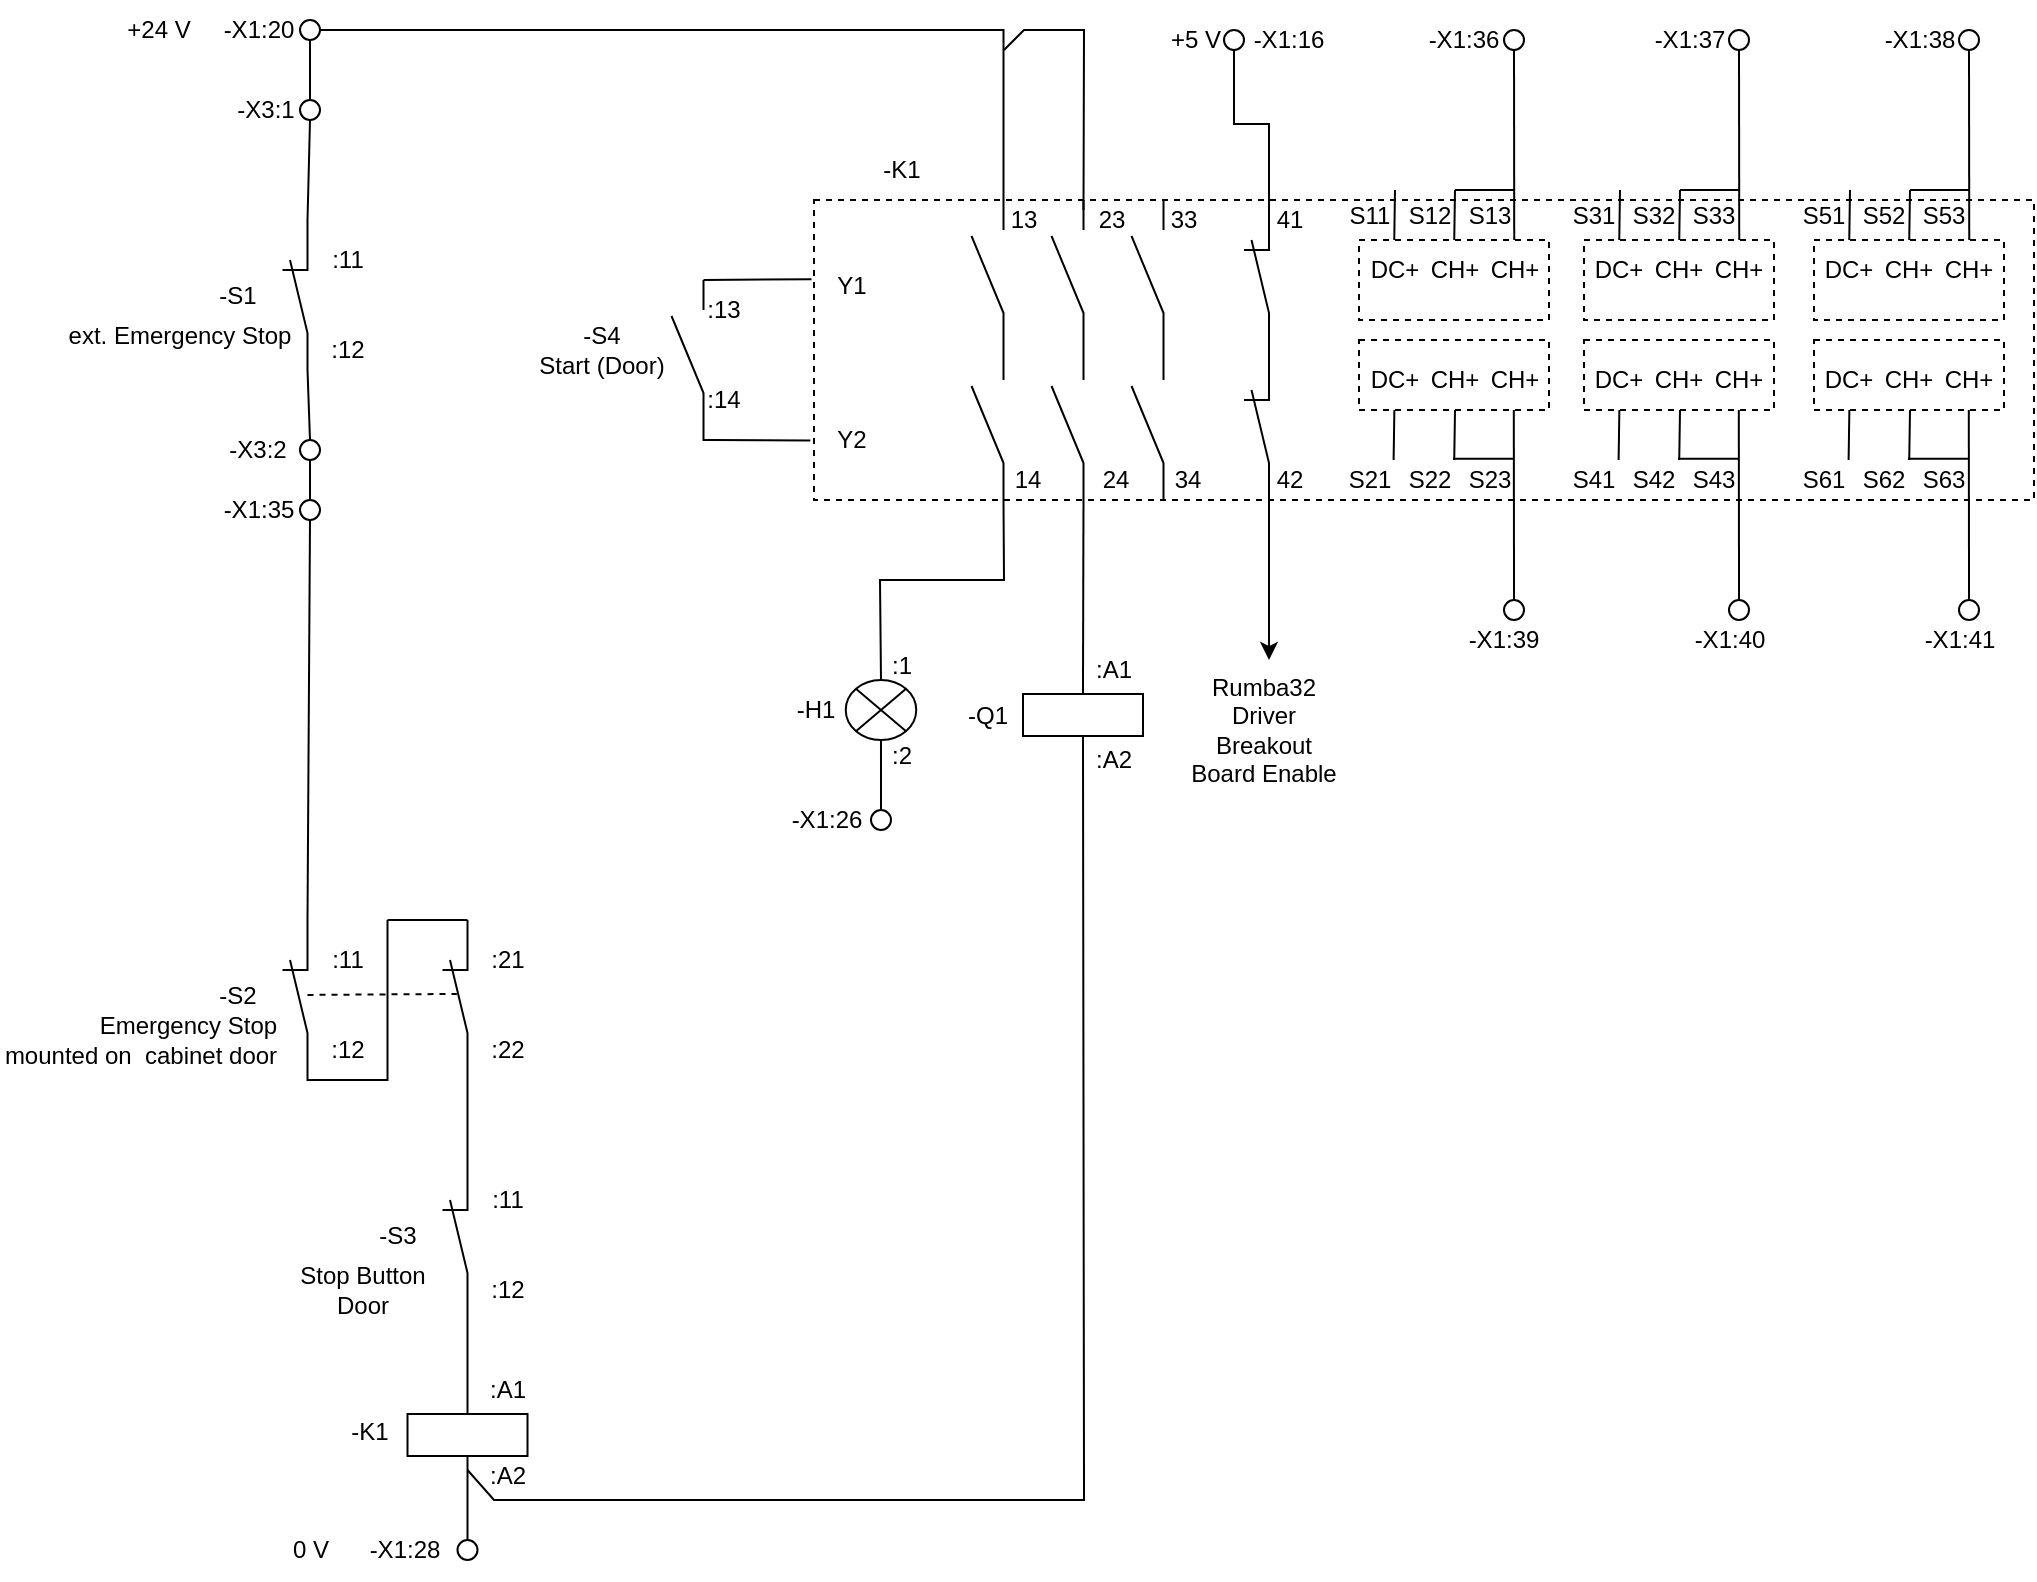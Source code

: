 <mxfile version="21.8.2" type="embed"><diagram id="_w5quBjUEY321jHu5cvN" name="Page-1"><mxGraphModel dx="462" dy="241" grid="1" gridSize="5" guides="1" tooltips="1" connect="1" arrows="1" fold="1" page="1" pageScale="1" pageWidth="827" pageHeight="1169" math="0" shadow="0"><root><mxCell id="0"/><mxCell id="1" parent="0"/><mxCell id="W5E6wQUxxrBwjv3_R4AU-14" value="&lt;font style=&quot;font-size: 12px;&quot; face=&quot;Helvetica&quot;&gt;-X3:2&lt;/font&gt;" style="text;html=1;strokeColor=none;fillColor=none;align=center;verticalAlign=middle;whiteSpace=wrap;rounded=0;" parent="1" vertex="1"><mxGeometry x="201.75" y="240" width="50" height="30" as="geometry"/></mxCell><mxCell id="W5E6wQUxxrBwjv3_R4AU-2" value="&lt;font style=&quot;font-size: 12px;&quot; face=&quot;Helvetica&quot;&gt;-X1:20&lt;/font&gt;" style="text;html=1;strokeColor=none;fillColor=none;align=center;verticalAlign=middle;whiteSpace=wrap;rounded=0;" parent="1" vertex="1"><mxGeometry x="195.5" y="30" width="62.5" height="30" as="geometry"/></mxCell><mxCell id="W5E6wQUxxrBwjv3_R4AU-1" value="" style="verticalLabelPosition=bottom;shadow=0;dashed=0;align=center;html=1;verticalAlign=top;strokeWidth=1;shape=ellipse;perimeter=ellipsePerimeter;" parent="1" vertex="1"><mxGeometry x="248" y="40" width="10" height="10" as="geometry"/></mxCell><mxCell id="W5E6wQUxxrBwjv3_R4AU-3" value="" style="verticalLabelPosition=bottom;shadow=0;dashed=0;align=center;html=1;verticalAlign=top;strokeWidth=1;shape=ellipse;perimeter=ellipsePerimeter;" parent="1" vertex="1"><mxGeometry x="248" y="80" width="10" height="10" as="geometry"/></mxCell><mxCell id="W5E6wQUxxrBwjv3_R4AU-4" value="&lt;font style=&quot;font-size: 12px;&quot; face=&quot;Helvetica&quot;&gt;-X3:1&lt;/font&gt;" style="text;html=1;strokeColor=none;fillColor=none;align=center;verticalAlign=middle;whiteSpace=wrap;rounded=0;" parent="1" vertex="1"><mxGeometry x="211.75" y="70" width="37.5" height="30" as="geometry"/></mxCell><mxCell id="W5E6wQUxxrBwjv3_R4AU-7" value="" style="pointerEvents=1;verticalLabelPosition=bottom;shadow=0;dashed=0;align=center;html=1;verticalAlign=top;shape=mxgraph.electrical.electro-mechanical.break_contact;direction=north;" parent="1" vertex="1"><mxGeometry x="239.25" y="140" width="12.5" height="75" as="geometry"/></mxCell><mxCell id="W5E6wQUxxrBwjv3_R4AU-9" value="" style="endArrow=none;html=1;rounded=0;entryX=0.5;entryY=1;entryDx=0;entryDy=0;exitX=1;exitY=1;exitDx=0;exitDy=0;exitPerimeter=0;" parent="1" source="W5E6wQUxxrBwjv3_R4AU-7" target="W5E6wQUxxrBwjv3_R4AU-3" edge="1"><mxGeometry width="50" height="50" relative="1" as="geometry"><mxPoint x="256.75" y="140" as="sourcePoint"/><mxPoint x="271.75" y="90" as="targetPoint"/></mxGeometry></mxCell><mxCell id="W5E6wQUxxrBwjv3_R4AU-10" value="&lt;font face=&quot;Helvetica&quot;&gt;-S1&lt;/font&gt;" style="text;html=1;strokeColor=none;fillColor=none;align=center;verticalAlign=middle;whiteSpace=wrap;rounded=0;" parent="1" vertex="1"><mxGeometry x="201.75" y="162.5" width="30" height="30" as="geometry"/></mxCell><mxCell id="W5E6wQUxxrBwjv3_R4AU-11" value=":11" style="text;html=1;strokeColor=none;fillColor=none;align=center;verticalAlign=middle;whiteSpace=wrap;rounded=0;" parent="1" vertex="1"><mxGeometry x="261.75" y="150" width="20" height="20" as="geometry"/></mxCell><mxCell id="W5E6wQUxxrBwjv3_R4AU-12" value=":12" style="text;html=1;strokeColor=none;fillColor=none;align=center;verticalAlign=middle;whiteSpace=wrap;rounded=0;" parent="1" vertex="1"><mxGeometry x="261.75" y="195" width="20" height="20" as="geometry"/></mxCell><mxCell id="W5E6wQUxxrBwjv3_R4AU-13" value="" style="verticalLabelPosition=bottom;shadow=0;dashed=0;align=center;html=1;verticalAlign=top;strokeWidth=1;shape=ellipse;perimeter=ellipsePerimeter;" parent="1" vertex="1"><mxGeometry x="248" y="250" width="10" height="10" as="geometry"/></mxCell><mxCell id="W5E6wQUxxrBwjv3_R4AU-17" value="" style="endArrow=none;html=1;rounded=0;entryX=0;entryY=1;entryDx=0;entryDy=0;entryPerimeter=0;exitX=0.5;exitY=0;exitDx=0;exitDy=0;" parent="1" source="W5E6wQUxxrBwjv3_R4AU-13" target="W5E6wQUxxrBwjv3_R4AU-7" edge="1"><mxGeometry width="50" height="50" relative="1" as="geometry"><mxPoint x="221.75" y="250" as="sourcePoint"/><mxPoint x="271.75" y="200" as="targetPoint"/></mxGeometry></mxCell><mxCell id="W5E6wQUxxrBwjv3_R4AU-18" value="&lt;font face=&quot;Helvetica&quot;&gt;ext. Emergency Stop&lt;/font&gt;" style="text;html=1;strokeColor=none;fillColor=none;align=center;verticalAlign=middle;whiteSpace=wrap;rounded=0;" parent="1" vertex="1"><mxGeometry x="118" y="182.5" width="140" height="30" as="geometry"/></mxCell><mxCell id="W5E6wQUxxrBwjv3_R4AU-19" value="" style="endArrow=none;html=1;rounded=0;entryX=0.5;entryY=1;entryDx=0;entryDy=0;exitX=0.5;exitY=0;exitDx=0;exitDy=0;" parent="1" source="W5E6wQUxxrBwjv3_R4AU-3" target="W5E6wQUxxrBwjv3_R4AU-1" edge="1"><mxGeometry width="50" height="50" relative="1" as="geometry"><mxPoint x="201.75" y="140" as="sourcePoint"/><mxPoint x="371.75" y="60" as="targetPoint"/></mxGeometry></mxCell><mxCell id="W5E6wQUxxrBwjv3_R4AU-20" value="&lt;font style=&quot;font-size: 12px;&quot; face=&quot;Helvetica&quot;&gt;-X1:35&lt;/font&gt;" style="text;html=1;strokeColor=none;fillColor=none;align=center;verticalAlign=middle;whiteSpace=wrap;rounded=0;" parent="1" vertex="1"><mxGeometry x="195.5" y="270" width="62.5" height="30" as="geometry"/></mxCell><mxCell id="W5E6wQUxxrBwjv3_R4AU-21" value="" style="verticalLabelPosition=bottom;shadow=0;dashed=0;align=center;html=1;verticalAlign=top;strokeWidth=1;shape=ellipse;perimeter=ellipsePerimeter;" parent="1" vertex="1"><mxGeometry x="248" y="280" width="10" height="10" as="geometry"/></mxCell><mxCell id="W5E6wQUxxrBwjv3_R4AU-29" value="" style="endArrow=none;html=1;rounded=0;entryX=0.5;entryY=1;entryDx=0;entryDy=0;exitX=0.5;exitY=0;exitDx=0;exitDy=0;" parent="1" source="W5E6wQUxxrBwjv3_R4AU-21" target="W5E6wQUxxrBwjv3_R4AU-13" edge="1"><mxGeometry width="50" height="50" relative="1" as="geometry"><mxPoint x="281.75" y="270" as="sourcePoint"/><mxPoint x="261.75" y="260" as="targetPoint"/></mxGeometry></mxCell><mxCell id="W5E6wQUxxrBwjv3_R4AU-33" value="" style="pointerEvents=1;verticalLabelPosition=bottom;shadow=0;dashed=0;align=center;html=1;verticalAlign=top;shape=mxgraph.electrical.electro-mechanical.make_contact;direction=north;" parent="1" vertex="1"><mxGeometry x="623.75" y="130" width="16" height="75" as="geometry"/></mxCell><mxCell id="W5E6wQUxxrBwjv3_R4AU-34" value="" style="pointerEvents=1;verticalLabelPosition=bottom;shadow=0;dashed=0;align=center;html=1;verticalAlign=top;shape=mxgraph.electrical.electro-mechanical.make_contact;direction=north;" parent="1" vertex="1"><mxGeometry x="433.75" y="170" width="16" height="75" as="geometry"/></mxCell><mxCell id="W5E6wQUxxrBwjv3_R4AU-35" value="" style="pointerEvents=1;verticalLabelPosition=bottom;shadow=0;dashed=0;align=center;html=1;verticalAlign=top;shape=mxgraph.electrical.electro-mechanical.make_contact;direction=north;" parent="1" vertex="1"><mxGeometry x="583.75" y="130" width="16" height="75" as="geometry"/></mxCell><mxCell id="W5E6wQUxxrBwjv3_R4AU-37" value="" style="pointerEvents=1;verticalLabelPosition=bottom;shadow=0;dashed=0;align=center;html=1;verticalAlign=top;shape=mxgraph.electrical.electro-mechanical.make_contact;direction=north;" parent="1" vertex="1"><mxGeometry x="663.75" y="130" width="16" height="75" as="geometry"/></mxCell><mxCell id="W5E6wQUxxrBwjv3_R4AU-38" value="" style="pointerEvents=1;verticalLabelPosition=bottom;shadow=0;dashed=0;align=center;html=1;verticalAlign=top;shape=mxgraph.electrical.electro-mechanical.make_contact;direction=north;" parent="1" vertex="1"><mxGeometry x="623.75" y="205" width="16" height="75" as="geometry"/></mxCell><mxCell id="W5E6wQUxxrBwjv3_R4AU-39" value="" style="pointerEvents=1;verticalLabelPosition=bottom;shadow=0;dashed=0;align=center;html=1;verticalAlign=top;shape=mxgraph.electrical.electro-mechanical.make_contact;direction=north;" parent="1" vertex="1"><mxGeometry x="583.75" y="205" width="16" height="75" as="geometry"/></mxCell><mxCell id="W5E6wQUxxrBwjv3_R4AU-41" value="" style="pointerEvents=1;verticalLabelPosition=bottom;shadow=0;dashed=0;align=center;html=1;verticalAlign=top;shape=mxgraph.electrical.electro-mechanical.make_contact;direction=north;" parent="1" vertex="1"><mxGeometry x="663.75" y="205" width="16" height="75" as="geometry"/></mxCell><mxCell id="W5E6wQUxxrBwjv3_R4AU-43" value="13" style="text;html=1;strokeColor=none;fillColor=none;align=center;verticalAlign=middle;whiteSpace=wrap;rounded=0;" parent="1" vertex="1"><mxGeometry x="599.75" y="130" width="20" height="20" as="geometry"/></mxCell><mxCell id="W5E6wQUxxrBwjv3_R4AU-44" value="23" style="text;html=1;strokeColor=none;fillColor=none;align=center;verticalAlign=middle;whiteSpace=wrap;rounded=0;" parent="1" vertex="1"><mxGeometry x="643.75" y="130" width="20" height="20" as="geometry"/></mxCell><mxCell id="W5E6wQUxxrBwjv3_R4AU-45" value="33" style="text;html=1;strokeColor=none;fillColor=none;align=center;verticalAlign=middle;whiteSpace=wrap;rounded=0;" parent="1" vertex="1"><mxGeometry x="679.75" y="130" width="20" height="20" as="geometry"/></mxCell><mxCell id="W5E6wQUxxrBwjv3_R4AU-47" value="14" style="text;html=1;strokeColor=none;fillColor=none;align=center;verticalAlign=middle;whiteSpace=wrap;rounded=0;" parent="1" vertex="1"><mxGeometry x="601.75" y="260" width="20" height="20" as="geometry"/></mxCell><mxCell id="W5E6wQUxxrBwjv3_R4AU-48" value="24" style="text;html=1;strokeColor=none;fillColor=none;align=center;verticalAlign=middle;whiteSpace=wrap;rounded=0;" parent="1" vertex="1"><mxGeometry x="645.75" y="260" width="20" height="20" as="geometry"/></mxCell><mxCell id="W5E6wQUxxrBwjv3_R4AU-49" value="34" style="text;html=1;strokeColor=none;fillColor=none;align=center;verticalAlign=middle;whiteSpace=wrap;rounded=0;" parent="1" vertex="1"><mxGeometry x="681.75" y="260" width="20" height="20" as="geometry"/></mxCell><mxCell id="W5E6wQUxxrBwjv3_R4AU-53" value="Y1" style="text;html=1;strokeColor=none;fillColor=none;align=center;verticalAlign=middle;whiteSpace=wrap;rounded=0;" parent="1" vertex="1"><mxGeometry x="513.75" y="162.5" width="20" height="20" as="geometry"/></mxCell><mxCell id="W5E6wQUxxrBwjv3_R4AU-54" value="Y2" style="text;html=1;strokeColor=none;fillColor=none;align=center;verticalAlign=middle;whiteSpace=wrap;rounded=0;" parent="1" vertex="1"><mxGeometry x="513.75" y="240" width="20" height="20" as="geometry"/></mxCell><mxCell id="W5E6wQUxxrBwjv3_R4AU-55" value="" style="endArrow=none;html=1;rounded=0;entryX=0;entryY=0.264;entryDx=0;entryDy=0;entryPerimeter=0;exitX=1;exitY=1;exitDx=0;exitDy=0;exitPerimeter=0;" parent="1" source="W5E6wQUxxrBwjv3_R4AU-34" edge="1"><mxGeometry width="50" height="50" relative="1" as="geometry"><mxPoint x="533.75" y="220" as="sourcePoint"/><mxPoint x="503.75" y="169.6" as="targetPoint"/></mxGeometry></mxCell><mxCell id="W5E6wQUxxrBwjv3_R4AU-56" value="" style="endArrow=none;html=1;rounded=0;entryX=-0.002;entryY=0.802;entryDx=0;entryDy=0;entryPerimeter=0;exitX=0;exitY=1;exitDx=0;exitDy=0;exitPerimeter=0;" parent="1" source="W5E6wQUxxrBwjv3_R4AU-34" edge="1"><mxGeometry width="50" height="50" relative="1" as="geometry"><Array as="points"><mxPoint x="449.75" y="250"/><mxPoint x="453.75" y="250"/></Array><mxPoint x="533.75" y="220" as="sourcePoint"/><mxPoint x="503.177" y="250.3" as="targetPoint"/></mxGeometry></mxCell><mxCell id="W5E6wQUxxrBwjv3_R4AU-57" value="&lt;font face=&quot;Helvetica&quot;&gt;-S4&lt;br&gt;Start (Door)&lt;br&gt;&lt;/font&gt;" style="text;html=1;strokeColor=none;fillColor=none;align=center;verticalAlign=middle;whiteSpace=wrap;rounded=0;" parent="1" vertex="1"><mxGeometry x="353.75" y="190" width="90" height="30" as="geometry"/></mxCell><mxCell id="W5E6wQUxxrBwjv3_R4AU-58" value="&lt;font face=&quot;Helvetica&quot;&gt;-K1&lt;/font&gt;" style="text;html=1;strokeColor=none;fillColor=none;align=center;verticalAlign=middle;whiteSpace=wrap;rounded=0;" parent="1" vertex="1"><mxGeometry x="533.75" y="100" width="30" height="30" as="geometry"/></mxCell><mxCell id="W5E6wQUxxrBwjv3_R4AU-59" value="" style="endArrow=none;html=1;rounded=0;entryX=0;entryY=0;entryDx=0;entryDy=0;exitX=1;exitY=0.5;exitDx=0;exitDy=0;" parent="1" source="W5E6wQUxxrBwjv3_R4AU-1" target="W5E6wQUxxrBwjv3_R4AU-43" edge="1"><mxGeometry width="50" height="50" relative="1" as="geometry"><Array as="points"><mxPoint x="599.75" y="45"/></Array><mxPoint x="273.75" y="130" as="sourcePoint"/><mxPoint x="323.75" y="80" as="targetPoint"/></mxGeometry></mxCell><mxCell id="W5E6wQUxxrBwjv3_R4AU-62" value="" style="pointerEvents=1;verticalLabelPosition=bottom;shadow=0;dashed=0;align=center;html=1;verticalAlign=top;shape=mxgraph.electrical.electro-mechanical.break_contact;direction=north;" parent="1" vertex="1"><mxGeometry x="239.25" y="490" width="12.5" height="75" as="geometry"/></mxCell><mxCell id="W5E6wQUxxrBwjv3_R4AU-63" value="&lt;font face=&quot;Helvetica&quot;&gt;-S2&lt;/font&gt;" style="text;html=1;strokeColor=none;fillColor=none;align=center;verticalAlign=middle;whiteSpace=wrap;rounded=0;" parent="1" vertex="1"><mxGeometry x="201.75" y="512.5" width="30" height="30" as="geometry"/></mxCell><mxCell id="W5E6wQUxxrBwjv3_R4AU-64" value=":11" style="text;html=1;strokeColor=none;fillColor=none;align=center;verticalAlign=middle;whiteSpace=wrap;rounded=0;" parent="1" vertex="1"><mxGeometry x="261.75" y="500" width="20" height="20" as="geometry"/></mxCell><mxCell id="W5E6wQUxxrBwjv3_R4AU-65" value=":12" style="text;html=1;strokeColor=none;fillColor=none;align=center;verticalAlign=middle;whiteSpace=wrap;rounded=0;" parent="1" vertex="1"><mxGeometry x="261.75" y="545" width="20" height="20" as="geometry"/></mxCell><mxCell id="W5E6wQUxxrBwjv3_R4AU-66" value="" style="pointerEvents=1;verticalLabelPosition=bottom;shadow=0;dashed=0;align=center;html=1;verticalAlign=top;shape=mxgraph.electrical.electro-mechanical.break_contact;direction=north;" parent="1" vertex="1"><mxGeometry x="319.25" y="490" width="12.5" height="75" as="geometry"/></mxCell><mxCell id="W5E6wQUxxrBwjv3_R4AU-68" value=":21" style="text;html=1;strokeColor=none;fillColor=none;align=center;verticalAlign=middle;whiteSpace=wrap;rounded=0;" parent="1" vertex="1"><mxGeometry x="341.75" y="500" width="20" height="20" as="geometry"/></mxCell><mxCell id="W5E6wQUxxrBwjv3_R4AU-69" value=":22" style="text;html=1;strokeColor=none;fillColor=none;align=center;verticalAlign=middle;whiteSpace=wrap;rounded=0;" parent="1" vertex="1"><mxGeometry x="341.75" y="545" width="20" height="20" as="geometry"/></mxCell><mxCell id="W5E6wQUxxrBwjv3_R4AU-70" value="" style="pointerEvents=1;verticalLabelPosition=bottom;shadow=0;dashed=0;align=center;html=1;verticalAlign=top;shape=mxgraph.electrical.electro-mechanical.break_contact;direction=north;" parent="1" vertex="1"><mxGeometry x="319.25" y="610" width="12.5" height="75" as="geometry"/></mxCell><mxCell id="W5E6wQUxxrBwjv3_R4AU-71" value="&lt;font face=&quot;Helvetica&quot;&gt;-S3&lt;/font&gt;" style="text;html=1;strokeColor=none;fillColor=none;align=center;verticalAlign=middle;whiteSpace=wrap;rounded=0;" parent="1" vertex="1"><mxGeometry x="281.75" y="632.5" width="30" height="30" as="geometry"/></mxCell><mxCell id="W5E6wQUxxrBwjv3_R4AU-72" value=":11" style="text;html=1;strokeColor=none;fillColor=none;align=center;verticalAlign=middle;whiteSpace=wrap;rounded=0;" parent="1" vertex="1"><mxGeometry x="341.75" y="620" width="20" height="20" as="geometry"/></mxCell><mxCell id="W5E6wQUxxrBwjv3_R4AU-73" value=":12" style="text;html=1;strokeColor=none;fillColor=none;align=center;verticalAlign=middle;whiteSpace=wrap;rounded=0;" parent="1" vertex="1"><mxGeometry x="341.75" y="665" width="20" height="20" as="geometry"/></mxCell><mxCell id="W5E6wQUxxrBwjv3_R4AU-74" value="" style="endArrow=none;html=1;rounded=0;entryX=0.5;entryY=1;entryDx=0;entryDy=0;exitX=1;exitY=1;exitDx=0;exitDy=0;exitPerimeter=0;" parent="1" source="W5E6wQUxxrBwjv3_R4AU-62" target="W5E6wQUxxrBwjv3_R4AU-21" edge="1"><mxGeometry width="50" height="50" relative="1" as="geometry"><mxPoint x="211.75" y="480" as="sourcePoint"/><mxPoint x="253" y="440" as="targetPoint"/></mxGeometry></mxCell><mxCell id="W5E6wQUxxrBwjv3_R4AU-75" value="" style="endArrow=none;html=1;rounded=0;exitX=0;exitY=1;exitDx=0;exitDy=0;exitPerimeter=0;" parent="1" source="W5E6wQUxxrBwjv3_R4AU-62" edge="1"><mxGeometry width="50" height="50" relative="1" as="geometry"><Array as="points"><mxPoint x="251.75" y="570"/><mxPoint x="291.75" y="570"/></Array><mxPoint x="261.75" y="500" as="sourcePoint"/><mxPoint x="291.75" y="490" as="targetPoint"/></mxGeometry></mxCell><mxCell id="W5E6wQUxxrBwjv3_R4AU-76" value="" style="endArrow=none;html=1;rounded=0;entryX=1;entryY=1;entryDx=0;entryDy=0;entryPerimeter=0;" parent="1" target="W5E6wQUxxrBwjv3_R4AU-66" edge="1"><mxGeometry width="50" height="50" relative="1" as="geometry"><mxPoint x="291.75" y="490" as="sourcePoint"/><mxPoint x="281.75" y="510" as="targetPoint"/></mxGeometry></mxCell><mxCell id="W5E6wQUxxrBwjv3_R4AU-77" value="" style="endArrow=none;html=1;rounded=0;entryX=0.507;entryY=0.573;entryDx=0;entryDy=0;entryPerimeter=0;dashed=1;" parent="1" source="W5E6wQUxxrBwjv3_R4AU-62" target="W5E6wQUxxrBwjv3_R4AU-66" edge="1"><mxGeometry width="50" height="50" relative="1" as="geometry"><mxPoint x="231.75" y="560" as="sourcePoint"/><mxPoint x="281.75" y="510" as="targetPoint"/></mxGeometry></mxCell><mxCell id="W5E6wQUxxrBwjv3_R4AU-79" value="&lt;div style=&quot;text-align: right;&quot;&gt;&lt;span style=&quot;background-color: initial;&quot;&gt;Emergency Stop&lt;/span&gt;&lt;/div&gt;&lt;font face=&quot;Helvetica&quot;&gt;&lt;div style=&quot;text-align: right;&quot;&gt;&lt;span style=&quot;background-color: initial;&quot;&gt;mounted on&amp;nbsp; cabinet door&lt;/span&gt;&lt;/div&gt;&lt;/font&gt;" style="text;html=1;strokeColor=none;fillColor=none;align=center;verticalAlign=middle;whiteSpace=wrap;rounded=0;" parent="1" vertex="1"><mxGeometry x="98" y="535" width="141.25" height="30" as="geometry"/></mxCell><mxCell id="W5E6wQUxxrBwjv3_R4AU-80" value="&lt;font face=&quot;Helvetica&quot;&gt;Stop Button&lt;br&gt;Door&lt;br&gt;&lt;/font&gt;" style="text;html=1;strokeColor=none;fillColor=none;align=center;verticalAlign=middle;whiteSpace=wrap;rounded=0;" parent="1" vertex="1"><mxGeometry x="239.25" y="660" width="81.25" height="30" as="geometry"/></mxCell><mxCell id="W5E6wQUxxrBwjv3_R4AU-81" value="" style="pointerEvents=1;verticalLabelPosition=bottom;shadow=0;dashed=0;align=center;html=1;verticalAlign=top;shape=mxgraph.electrical.electro-mechanical.relay_coil;" parent="1" vertex="1"><mxGeometry x="301.75" y="730" width="60" height="35" as="geometry"/></mxCell><mxCell id="W5E6wQUxxrBwjv3_R4AU-82" value="&lt;font face=&quot;Helvetica&quot;&gt;-K1&lt;/font&gt;" style="text;html=1;strokeColor=none;fillColor=none;align=center;verticalAlign=middle;whiteSpace=wrap;rounded=0;" parent="1" vertex="1"><mxGeometry x="268" y="730.5" width="30" height="30" as="geometry"/></mxCell><mxCell id="W5E6wQUxxrBwjv3_R4AU-83" value=":A1" style="text;html=1;strokeColor=none;fillColor=none;align=center;verticalAlign=middle;whiteSpace=wrap;rounded=0;" parent="1" vertex="1"><mxGeometry x="336.75" y="715" width="30" height="20" as="geometry"/></mxCell><mxCell id="W5E6wQUxxrBwjv3_R4AU-84" value=":A2" style="text;html=1;strokeColor=none;fillColor=none;align=center;verticalAlign=middle;whiteSpace=wrap;rounded=0;" parent="1" vertex="1"><mxGeometry x="336.75" y="758" width="30" height="20" as="geometry"/></mxCell><mxCell id="W5E6wQUxxrBwjv3_R4AU-85" value="&lt;font style=&quot;font-size: 12px;&quot; face=&quot;Helvetica&quot;&gt;-X1:28&lt;/font&gt;" style="text;html=1;strokeColor=none;fillColor=none;align=center;verticalAlign=middle;whiteSpace=wrap;rounded=0;" parent="1" vertex="1"><mxGeometry x="269.25" y="790" width="62.5" height="30" as="geometry"/></mxCell><mxCell id="W5E6wQUxxrBwjv3_R4AU-86" value="" style="verticalLabelPosition=bottom;shadow=0;dashed=0;align=center;html=1;verticalAlign=top;strokeWidth=1;shape=ellipse;perimeter=ellipsePerimeter;" parent="1" vertex="1"><mxGeometry x="326.75" y="800" width="10" height="10" as="geometry"/></mxCell><mxCell id="W5E6wQUxxrBwjv3_R4AU-87" value="" style="endArrow=none;html=1;rounded=0;entryX=0;entryY=1;entryDx=0;entryDy=0;entryPerimeter=0;exitX=1;exitY=1;exitDx=0;exitDy=0;exitPerimeter=0;" parent="1" source="W5E6wQUxxrBwjv3_R4AU-70" target="W5E6wQUxxrBwjv3_R4AU-66" edge="1"><mxGeometry width="50" height="50" relative="1" as="geometry"><mxPoint x="251.75" y="670" as="sourcePoint"/><mxPoint x="301.75" y="620" as="targetPoint"/></mxGeometry></mxCell><mxCell id="W5E6wQUxxrBwjv3_R4AU-88" value="" style="endArrow=none;html=1;rounded=0;entryX=0;entryY=1;entryDx=0;entryDy=0;entryPerimeter=0;exitX=0.5;exitY=0;exitDx=0;exitDy=0;exitPerimeter=0;" parent="1" source="W5E6wQUxxrBwjv3_R4AU-81" target="W5E6wQUxxrBwjv3_R4AU-70" edge="1"><mxGeometry width="50" height="50" relative="1" as="geometry"><mxPoint x="341.75" y="620" as="sourcePoint"/><mxPoint x="341.75" y="575" as="targetPoint"/></mxGeometry></mxCell><mxCell id="W5E6wQUxxrBwjv3_R4AU-89" value="" style="endArrow=none;html=1;rounded=0;entryX=0.5;entryY=1;entryDx=0;entryDy=0;entryPerimeter=0;exitX=0.5;exitY=0;exitDx=0;exitDy=0;" parent="1" source="W5E6wQUxxrBwjv3_R4AU-86" target="W5E6wQUxxrBwjv3_R4AU-81" edge="1"><mxGeometry width="50" height="50" relative="1" as="geometry"><mxPoint x="341.75" y="740" as="sourcePoint"/><mxPoint x="341.75" y="695" as="targetPoint"/></mxGeometry></mxCell><mxCell id="W5E6wQUxxrBwjv3_R4AU-90" value=":13" style="text;html=1;strokeColor=none;fillColor=none;align=center;verticalAlign=middle;whiteSpace=wrap;rounded=0;" parent="1" vertex="1"><mxGeometry x="449.75" y="175" width="20" height="20" as="geometry"/></mxCell><mxCell id="W5E6wQUxxrBwjv3_R4AU-91" value=":14" style="text;html=1;strokeColor=none;fillColor=none;align=center;verticalAlign=middle;whiteSpace=wrap;rounded=0;" parent="1" vertex="1"><mxGeometry x="449.75" y="220" width="20" height="20" as="geometry"/></mxCell><mxCell id="W5E6wQUxxrBwjv3_R4AU-92" value="+24 V" style="text;html=1;align=center;verticalAlign=middle;resizable=0;points=[];autosize=1;strokeColor=none;fillColor=none;" parent="1" vertex="1"><mxGeometry x="146.75" y="30" width="60" height="30" as="geometry"/></mxCell><mxCell id="W5E6wQUxxrBwjv3_R4AU-93" value="0 V" style="text;html=1;align=center;verticalAlign=middle;resizable=0;points=[];autosize=1;strokeColor=none;fillColor=none;" parent="1" vertex="1"><mxGeometry x="233" y="790" width="40" height="30" as="geometry"/></mxCell><mxCell id="3" value="" style="endArrow=none;html=1;entryX=1;entryY=1;entryDx=0;entryDy=0;entryPerimeter=0;rounded=0;" parent="1" edge="1"><mxGeometry width="50" height="50" relative="1" as="geometry"><Array as="points"><mxPoint x="610" y="45"/><mxPoint x="640" y="45"/></Array><mxPoint x="600" y="55" as="sourcePoint"/><mxPoint x="639.75" y="135" as="targetPoint"/></mxGeometry></mxCell><mxCell id="4" value="" style="pointerEvents=1;verticalLabelPosition=bottom;shadow=0;dashed=0;align=center;html=1;verticalAlign=top;shape=mxgraph.electrical.electro-mechanical.relay_coil;" parent="1" vertex="1"><mxGeometry x="609.5" y="370" width="60" height="35" as="geometry"/></mxCell><mxCell id="5" value="&lt;font face=&quot;Helvetica&quot;&gt;-Q1&lt;/font&gt;" style="text;html=1;strokeColor=none;fillColor=none;align=center;verticalAlign=middle;whiteSpace=wrap;rounded=0;" parent="1" vertex="1"><mxGeometry x="576.75" y="372.5" width="30" height="30" as="geometry"/></mxCell><mxCell id="6" value=":A1" style="text;html=1;strokeColor=none;fillColor=none;align=center;verticalAlign=middle;whiteSpace=wrap;rounded=0;" parent="1" vertex="1"><mxGeometry x="639.5" y="355" width="30" height="20" as="geometry"/></mxCell><mxCell id="7" value=":A2" style="text;html=1;strokeColor=none;fillColor=none;align=center;verticalAlign=middle;whiteSpace=wrap;rounded=0;" parent="1" vertex="1"><mxGeometry x="639.5" y="400" width="30" height="20" as="geometry"/></mxCell><mxCell id="12" value="" style="endArrow=none;html=1;rounded=0;entryX=0;entryY=1;entryDx=0;entryDy=0;entryPerimeter=0;exitX=0.5;exitY=0;exitDx=0;exitDy=0;exitPerimeter=0;" parent="1" source="4" target="W5E6wQUxxrBwjv3_R4AU-38" edge="1"><mxGeometry width="50" height="50" relative="1" as="geometry"><mxPoint x="600" y="330" as="sourcePoint"/><mxPoint x="642.581" y="279.4" as="targetPoint"/></mxGeometry></mxCell><mxCell id="13" value="" style="endArrow=none;html=1;rounded=0;exitX=0.5;exitY=1;exitDx=0;exitDy=0;exitPerimeter=0;entryX=0;entryY=0.25;entryDx=0;entryDy=0;" parent="1" source="W5E6wQUxxrBwjv3_R4AU-81" target="7" edge="1"><mxGeometry width="50" height="50" relative="1" as="geometry"><Array as="points"><mxPoint x="345" y="780"/><mxPoint x="640" y="780"/><mxPoint x="640" y="770"/></Array><mxPoint x="330" y="770" as="sourcePoint"/><mxPoint x="640" y="440" as="targetPoint"/></mxGeometry></mxCell><mxCell id="46" value="&lt;font style=&quot;font-size: 12px;&quot; face=&quot;Helvetica&quot;&gt;-X1:26&lt;/font&gt;" style="text;html=1;strokeColor=none;fillColor=none;align=center;verticalAlign=middle;whiteSpace=wrap;rounded=0;" parent="1" vertex="1"><mxGeometry x="480" y="425" width="62.5" height="30" as="geometry"/></mxCell><mxCell id="47" value="" style="verticalLabelPosition=bottom;shadow=0;dashed=0;align=center;html=1;verticalAlign=top;strokeWidth=1;shape=ellipse;perimeter=ellipsePerimeter;" parent="1" vertex="1"><mxGeometry x="533.5" y="435" width="10" height="10" as="geometry"/></mxCell><mxCell id="49" value="" style="endArrow=none;html=1;fontColor=#B3B3B3;entryX=0.5;entryY=1;entryDx=0;entryDy=0;exitX=0.5;exitY=0;exitDx=0;exitDy=0;entryPerimeter=0;" parent="1" source="47" target="48" edge="1"><mxGeometry width="50" height="50" relative="1" as="geometry"><mxPoint x="328.75" y="489.53" as="sourcePoint"/><mxPoint x="500.62" y="489.53" as="targetPoint"/></mxGeometry></mxCell><mxCell id="50" value=":1" style="text;html=1;strokeColor=none;fillColor=none;align=center;verticalAlign=middle;whiteSpace=wrap;rounded=0;" parent="1" vertex="1"><mxGeometry x="533.75" y="352.5" width="30" height="20" as="geometry"/></mxCell><mxCell id="51" value=":2" style="text;html=1;strokeColor=none;fillColor=none;align=center;verticalAlign=middle;whiteSpace=wrap;rounded=0;" parent="1" vertex="1"><mxGeometry x="533.75" y="397.5" width="30" height="20" as="geometry"/></mxCell><mxCell id="52" value="&lt;font face=&quot;Helvetica&quot;&gt;-H1&lt;/font&gt;" style="text;html=1;strokeColor=none;fillColor=none;align=center;verticalAlign=middle;whiteSpace=wrap;rounded=0;" parent="1" vertex="1"><mxGeometry x="490.87" y="370" width="30" height="30" as="geometry"/></mxCell><mxCell id="53" value="" style="endArrow=none;html=1;fontColor=#B3B3B3;entryX=0;entryY=1;entryDx=0;entryDy=0;entryPerimeter=0;exitX=0.5;exitY=0;exitDx=0;exitDy=0;exitPerimeter=0;rounded=0;" parent="1" source="48" target="W5E6wQUxxrBwjv3_R4AU-39" edge="1"><mxGeometry width="50" height="50" relative="1" as="geometry"><Array as="points"><mxPoint x="538" y="320"/><mxPoint x="600" y="320"/></Array><mxPoint x="520" y="330" as="sourcePoint"/><mxPoint x="548.495" y="410" as="targetPoint"/></mxGeometry></mxCell><mxCell id="48" value="" style="verticalLabelPosition=bottom;shadow=0;dashed=0;align=center;html=1;verticalAlign=top;shape=mxgraph.electrical.abstract.multiplier;" parent="1" vertex="1"><mxGeometry x="520.87" y="370" width="35.25" height="30" as="geometry"/></mxCell><mxCell id="54" value="" style="pointerEvents=1;verticalLabelPosition=bottom;shadow=0;dashed=0;align=center;html=1;verticalAlign=top;shape=mxgraph.electrical.electro-mechanical.break_contact;direction=north;" vertex="1" parent="1"><mxGeometry x="720" y="130" width="12.5" height="75" as="geometry"/></mxCell><mxCell id="58" style="edgeStyle=orthogonalEdgeStyle;rounded=0;orthogonalLoop=1;jettySize=auto;html=1;exitX=0;exitY=1;exitDx=0;exitDy=0;exitPerimeter=0;" edge="1" parent="1" source="55"><mxGeometry relative="1" as="geometry"><mxPoint x="732.5" y="360" as="targetPoint"/></mxGeometry></mxCell><mxCell id="55" value="" style="pointerEvents=1;verticalLabelPosition=bottom;shadow=0;dashed=0;align=center;html=1;verticalAlign=top;shape=mxgraph.electrical.electro-mechanical.break_contact;direction=north;" vertex="1" parent="1"><mxGeometry x="720" y="205" width="12.5" height="75" as="geometry"/></mxCell><mxCell id="56" value="41" style="text;html=1;strokeColor=none;fillColor=none;align=center;verticalAlign=middle;whiteSpace=wrap;rounded=0;" vertex="1" parent="1"><mxGeometry x="732.5" y="130" width="20" height="20" as="geometry"/></mxCell><mxCell id="57" value="42" style="text;html=1;strokeColor=none;fillColor=none;align=center;verticalAlign=middle;whiteSpace=wrap;rounded=0;" vertex="1" parent="1"><mxGeometry x="732.5" y="260" width="20" height="20" as="geometry"/></mxCell><mxCell id="59" value="&lt;div&gt;Rumba32&lt;/div&gt;&lt;div&gt;Driver Breakout Board Enable&lt;br&gt;&lt;/div&gt;" style="text;html=1;strokeColor=none;fillColor=none;align=center;verticalAlign=middle;whiteSpace=wrap;rounded=0;" vertex="1" parent="1"><mxGeometry x="690" y="380" width="80" height="30" as="geometry"/></mxCell><mxCell id="69" style="edgeStyle=orthogonalEdgeStyle;rounded=0;orthogonalLoop=1;jettySize=auto;html=1;exitX=0.5;exitY=1;exitDx=0;exitDy=0;entryX=0;entryY=0;entryDx=0;entryDy=0;endArrow=none;endFill=0;" edge="1" parent="1" source="68" target="56"><mxGeometry relative="1" as="geometry"><Array as="points"><mxPoint x="715" y="55"/><mxPoint x="715" y="92"/><mxPoint x="733" y="92"/></Array></mxGeometry></mxCell><mxCell id="68" value="" style="ellipse;whiteSpace=wrap;html=1;aspect=fixed;" vertex="1" parent="1"><mxGeometry x="710" y="45" width="10" height="10" as="geometry"/></mxCell><mxCell id="71" value="&lt;font style=&quot;font-size: 12px;&quot; face=&quot;Helvetica&quot;&gt;-X1:16&lt;/font&gt;" style="text;html=1;strokeColor=none;fillColor=none;align=center;verticalAlign=middle;whiteSpace=wrap;rounded=0;" vertex="1" parent="1"><mxGeometry x="711.25" y="35" width="62.5" height="30" as="geometry"/></mxCell><mxCell id="72" value="+5 V" style="text;html=1;strokeColor=none;fillColor=none;align=center;verticalAlign=middle;whiteSpace=wrap;rounded=0;" vertex="1" parent="1"><mxGeometry x="665.75" y="35" width="60" height="30" as="geometry"/></mxCell><mxCell id="73" value="" style="rounded=0;whiteSpace=wrap;html=1;fillColor=none;dashed=1;" vertex="1" parent="1"><mxGeometry x="777.5" y="150" width="95" height="40" as="geometry"/></mxCell><mxCell id="74" value="DC+" style="text;html=1;strokeColor=none;fillColor=none;align=center;verticalAlign=middle;whiteSpace=wrap;rounded=0;" vertex="1" parent="1"><mxGeometry x="782.5" y="150" width="25" height="30" as="geometry"/></mxCell><mxCell id="75" value="CH+" style="text;html=1;strokeColor=none;fillColor=none;align=center;verticalAlign=middle;whiteSpace=wrap;rounded=0;" vertex="1" parent="1"><mxGeometry x="812.5" y="150" width="25" height="30" as="geometry"/></mxCell><mxCell id="76" value="CH+" style="text;html=1;strokeColor=none;fillColor=none;align=center;verticalAlign=middle;whiteSpace=wrap;rounded=0;" vertex="1" parent="1"><mxGeometry x="842.5" y="150" width="25" height="30" as="geometry"/></mxCell><mxCell id="77" value="" style="endArrow=none;html=1;rounded=0;exitX=0.25;exitY=0;exitDx=0;exitDy=0;" edge="1" parent="1"><mxGeometry width="50" height="50" relative="1" as="geometry"><mxPoint x="795.13" y="150" as="sourcePoint"/><mxPoint x="795.5" y="125" as="targetPoint"/></mxGeometry></mxCell><mxCell id="78" value="" style="endArrow=none;html=1;rounded=0;exitX=0.25;exitY=0;exitDx=0;exitDy=0;" edge="1" parent="1"><mxGeometry width="50" height="50" relative="1" as="geometry"><mxPoint x="825.12" y="150" as="sourcePoint"/><mxPoint x="825.5" y="125" as="targetPoint"/></mxGeometry></mxCell><mxCell id="79" value="" style="endArrow=none;html=1;rounded=0;exitX=0.25;exitY=0;exitDx=0;exitDy=0;entryX=0.5;entryY=1;entryDx=0;entryDy=0;" edge="1" parent="1" target="82"><mxGeometry width="50" height="50" relative="1" as="geometry"><mxPoint x="855.12" y="150" as="sourcePoint"/><mxPoint x="854.87" y="130" as="targetPoint"/></mxGeometry></mxCell><mxCell id="82" value="" style="ellipse;whiteSpace=wrap;html=1;aspect=fixed;" vertex="1" parent="1"><mxGeometry x="850" y="45" width="10" height="10" as="geometry"/></mxCell><mxCell id="83" value="S11" style="text;html=1;strokeColor=none;fillColor=none;align=center;verticalAlign=middle;whiteSpace=wrap;rounded=0;" vertex="1" parent="1"><mxGeometry x="752.5" y="122.5" width="60" height="30" as="geometry"/></mxCell><mxCell id="84" value="S12" style="text;html=1;strokeColor=none;fillColor=none;align=center;verticalAlign=middle;whiteSpace=wrap;rounded=0;" vertex="1" parent="1"><mxGeometry x="782.5" y="122.5" width="60" height="30" as="geometry"/></mxCell><mxCell id="85" value="S13" style="text;html=1;strokeColor=none;fillColor=none;align=center;verticalAlign=middle;whiteSpace=wrap;rounded=0;" vertex="1" parent="1"><mxGeometry x="812.5" y="122.5" width="60" height="30" as="geometry"/></mxCell><mxCell id="86" value="-X1:36" style="text;html=1;strokeColor=none;fillColor=none;align=center;verticalAlign=middle;whiteSpace=wrap;rounded=0;" vertex="1" parent="1"><mxGeometry x="800" y="35" width="60" height="30" as="geometry"/></mxCell><mxCell id="89" value="" style="endArrow=none;html=1;rounded=0;" edge="1" parent="1"><mxGeometry width="50" height="50" relative="1" as="geometry"><mxPoint x="825.5" y="125" as="sourcePoint"/><mxPoint x="855.5" y="125" as="targetPoint"/></mxGeometry></mxCell><mxCell id="104" value="" style="rounded=0;whiteSpace=wrap;html=1;fillColor=none;dashed=1;" vertex="1" parent="1"><mxGeometry x="890" y="150" width="95" height="40" as="geometry"/></mxCell><mxCell id="105" value="DC+" style="text;html=1;strokeColor=none;fillColor=none;align=center;verticalAlign=middle;whiteSpace=wrap;rounded=0;" vertex="1" parent="1"><mxGeometry x="895" y="150" width="25" height="30" as="geometry"/></mxCell><mxCell id="106" value="CH+" style="text;html=1;strokeColor=none;fillColor=none;align=center;verticalAlign=middle;whiteSpace=wrap;rounded=0;" vertex="1" parent="1"><mxGeometry x="925" y="150" width="25" height="30" as="geometry"/></mxCell><mxCell id="107" value="CH+" style="text;html=1;strokeColor=none;fillColor=none;align=center;verticalAlign=middle;whiteSpace=wrap;rounded=0;" vertex="1" parent="1"><mxGeometry x="955" y="150" width="25" height="30" as="geometry"/></mxCell><mxCell id="108" value="" style="endArrow=none;html=1;rounded=0;exitX=0.25;exitY=0;exitDx=0;exitDy=0;" edge="1" parent="1"><mxGeometry width="50" height="50" relative="1" as="geometry"><mxPoint x="907.63" y="150" as="sourcePoint"/><mxPoint x="908" y="125" as="targetPoint"/></mxGeometry></mxCell><mxCell id="109" value="" style="endArrow=none;html=1;rounded=0;exitX=0.25;exitY=0;exitDx=0;exitDy=0;" edge="1" parent="1"><mxGeometry width="50" height="50" relative="1" as="geometry"><mxPoint x="937.62" y="150" as="sourcePoint"/><mxPoint x="938" y="125" as="targetPoint"/></mxGeometry></mxCell><mxCell id="110" value="" style="endArrow=none;html=1;rounded=0;exitX=0.25;exitY=0;exitDx=0;exitDy=0;entryX=0.5;entryY=1;entryDx=0;entryDy=0;" edge="1" parent="1" target="111"><mxGeometry width="50" height="50" relative="1" as="geometry"><mxPoint x="967.62" y="150" as="sourcePoint"/><mxPoint x="967.37" y="130" as="targetPoint"/></mxGeometry></mxCell><mxCell id="111" value="" style="ellipse;whiteSpace=wrap;html=1;aspect=fixed;" vertex="1" parent="1"><mxGeometry x="962.5" y="45" width="10" height="10" as="geometry"/></mxCell><mxCell id="112" value="S32" style="text;html=1;strokeColor=none;fillColor=none;align=center;verticalAlign=middle;whiteSpace=wrap;rounded=0;" vertex="1" parent="1"><mxGeometry x="895" y="122.5" width="60" height="30" as="geometry"/></mxCell><mxCell id="113" value="S33" style="text;html=1;strokeColor=none;fillColor=none;align=center;verticalAlign=middle;whiteSpace=wrap;rounded=0;" vertex="1" parent="1"><mxGeometry x="925" y="122.5" width="60" height="30" as="geometry"/></mxCell><mxCell id="114" value="-X1:37" style="text;html=1;strokeColor=none;fillColor=none;align=center;verticalAlign=middle;whiteSpace=wrap;rounded=0;" vertex="1" parent="1"><mxGeometry x="912.5" y="35" width="60" height="30" as="geometry"/></mxCell><mxCell id="115" value="" style="endArrow=none;html=1;rounded=0;" edge="1" parent="1"><mxGeometry width="50" height="50" relative="1" as="geometry"><mxPoint x="938" y="125" as="sourcePoint"/><mxPoint x="968" y="125" as="targetPoint"/></mxGeometry></mxCell><mxCell id="116" value="S31" style="text;html=1;strokeColor=none;fillColor=none;align=center;verticalAlign=middle;whiteSpace=wrap;rounded=0;" vertex="1" parent="1"><mxGeometry x="865" y="122.5" width="60" height="30" as="geometry"/></mxCell><mxCell id="117" value="" style="rounded=0;whiteSpace=wrap;html=1;fillColor=none;dashed=1;" vertex="1" parent="1"><mxGeometry x="1005" y="150" width="95" height="40" as="geometry"/></mxCell><mxCell id="118" value="DC+" style="text;html=1;strokeColor=none;fillColor=none;align=center;verticalAlign=middle;whiteSpace=wrap;rounded=0;" vertex="1" parent="1"><mxGeometry x="1010" y="150" width="25" height="30" as="geometry"/></mxCell><mxCell id="119" value="CH+" style="text;html=1;strokeColor=none;fillColor=none;align=center;verticalAlign=middle;whiteSpace=wrap;rounded=0;" vertex="1" parent="1"><mxGeometry x="1040" y="150" width="25" height="30" as="geometry"/></mxCell><mxCell id="120" value="CH+" style="text;html=1;strokeColor=none;fillColor=none;align=center;verticalAlign=middle;whiteSpace=wrap;rounded=0;" vertex="1" parent="1"><mxGeometry x="1070" y="150" width="25" height="30" as="geometry"/></mxCell><mxCell id="121" value="" style="endArrow=none;html=1;rounded=0;exitX=0.25;exitY=0;exitDx=0;exitDy=0;" edge="1" parent="1"><mxGeometry width="50" height="50" relative="1" as="geometry"><mxPoint x="1022.63" y="150" as="sourcePoint"/><mxPoint x="1023" y="125" as="targetPoint"/></mxGeometry></mxCell><mxCell id="122" value="" style="endArrow=none;html=1;rounded=0;exitX=0.25;exitY=0;exitDx=0;exitDy=0;" edge="1" parent="1"><mxGeometry width="50" height="50" relative="1" as="geometry"><mxPoint x="1052.62" y="150" as="sourcePoint"/><mxPoint x="1053" y="125" as="targetPoint"/></mxGeometry></mxCell><mxCell id="123" value="" style="endArrow=none;html=1;rounded=0;exitX=0.25;exitY=0;exitDx=0;exitDy=0;entryX=0.5;entryY=1;entryDx=0;entryDy=0;" edge="1" parent="1" target="124"><mxGeometry width="50" height="50" relative="1" as="geometry"><mxPoint x="1082.62" y="150" as="sourcePoint"/><mxPoint x="1082.37" y="130" as="targetPoint"/></mxGeometry></mxCell><mxCell id="124" value="" style="ellipse;whiteSpace=wrap;html=1;aspect=fixed;" vertex="1" parent="1"><mxGeometry x="1077.5" y="45" width="10" height="10" as="geometry"/></mxCell><mxCell id="125" value="S52" style="text;html=1;strokeColor=none;fillColor=none;align=center;verticalAlign=middle;whiteSpace=wrap;rounded=0;" vertex="1" parent="1"><mxGeometry x="1010" y="122.5" width="60" height="30" as="geometry"/></mxCell><mxCell id="126" value="S53" style="text;html=1;strokeColor=none;fillColor=none;align=center;verticalAlign=middle;whiteSpace=wrap;rounded=0;" vertex="1" parent="1"><mxGeometry x="1040" y="122.5" width="60" height="30" as="geometry"/></mxCell><mxCell id="127" value="-X1:38" style="text;html=1;strokeColor=none;fillColor=none;align=center;verticalAlign=middle;whiteSpace=wrap;rounded=0;" vertex="1" parent="1"><mxGeometry x="1027.5" y="35" width="60" height="30" as="geometry"/></mxCell><mxCell id="128" value="" style="endArrow=none;html=1;rounded=0;" edge="1" parent="1"><mxGeometry width="50" height="50" relative="1" as="geometry"><mxPoint x="1053" y="125" as="sourcePoint"/><mxPoint x="1083" y="125" as="targetPoint"/></mxGeometry></mxCell><mxCell id="129" value="S51" style="text;html=1;strokeColor=none;fillColor=none;align=center;verticalAlign=middle;whiteSpace=wrap;rounded=0;" vertex="1" parent="1"><mxGeometry x="980" y="122.5" width="60" height="30" as="geometry"/></mxCell><mxCell id="131" value="" style="rounded=0;whiteSpace=wrap;html=1;fillColor=none;dashed=1;" vertex="1" parent="1"><mxGeometry x="777.5" y="200" width="95" height="35" as="geometry"/></mxCell><mxCell id="132" value="DC+" style="text;html=1;strokeColor=none;fillColor=none;align=center;verticalAlign=middle;whiteSpace=wrap;rounded=0;" vertex="1" parent="1"><mxGeometry x="782.5" y="205" width="25" height="30" as="geometry"/></mxCell><mxCell id="133" value="CH+" style="text;html=1;strokeColor=none;fillColor=none;align=center;verticalAlign=middle;whiteSpace=wrap;rounded=0;" vertex="1" parent="1"><mxGeometry x="812.5" y="205" width="25" height="30" as="geometry"/></mxCell><mxCell id="134" value="CH+" style="text;html=1;strokeColor=none;fillColor=none;align=center;verticalAlign=middle;whiteSpace=wrap;rounded=0;" vertex="1" parent="1"><mxGeometry x="842.5" y="205" width="25" height="30" as="geometry"/></mxCell><mxCell id="135" value="" style="endArrow=none;html=1;rounded=0;exitX=0.25;exitY=0;exitDx=0;exitDy=0;" edge="1" parent="1"><mxGeometry width="50" height="50" relative="1" as="geometry"><mxPoint x="794.81" y="260" as="sourcePoint"/><mxPoint x="795.18" y="235" as="targetPoint"/></mxGeometry></mxCell><mxCell id="136" value="" style="endArrow=none;html=1;rounded=0;exitX=0.25;exitY=0;exitDx=0;exitDy=0;" edge="1" parent="1"><mxGeometry width="50" height="50" relative="1" as="geometry"><mxPoint x="825.12" y="260" as="sourcePoint"/><mxPoint x="825.5" y="235" as="targetPoint"/></mxGeometry></mxCell><mxCell id="137" value="" style="endArrow=none;html=1;rounded=0;exitX=0.25;exitY=0;exitDx=0;exitDy=0;entryX=0.5;entryY=1;entryDx=0;entryDy=0;" edge="1" parent="1"><mxGeometry width="50" height="50" relative="1" as="geometry"><mxPoint x="855.02" y="330" as="sourcePoint"/><mxPoint x="854.9" y="235" as="targetPoint"/></mxGeometry></mxCell><mxCell id="138" value="" style="ellipse;whiteSpace=wrap;html=1;aspect=fixed;" vertex="1" parent="1"><mxGeometry x="850" y="330" width="10" height="10" as="geometry"/></mxCell><mxCell id="144" value="" style="endArrow=none;html=1;rounded=0;" edge="1" parent="1"><mxGeometry width="50" height="50" relative="1" as="geometry"><mxPoint x="824.5" y="259.39" as="sourcePoint"/><mxPoint x="854.5" y="259.39" as="targetPoint"/></mxGeometry></mxCell><mxCell id="147" value="-X1:39" style="text;html=1;strokeColor=none;fillColor=none;align=center;verticalAlign=middle;whiteSpace=wrap;rounded=0;" vertex="1" parent="1"><mxGeometry x="820" y="335" width="60" height="30" as="geometry"/></mxCell><mxCell id="148" value="" style="rounded=0;whiteSpace=wrap;html=1;fillColor=none;dashed=1;" vertex="1" parent="1"><mxGeometry x="890" y="200" width="95" height="35" as="geometry"/></mxCell><mxCell id="149" value="DC+" style="text;html=1;strokeColor=none;fillColor=none;align=center;verticalAlign=middle;whiteSpace=wrap;rounded=0;" vertex="1" parent="1"><mxGeometry x="895" y="205" width="25" height="30" as="geometry"/></mxCell><mxCell id="150" value="CH+" style="text;html=1;strokeColor=none;fillColor=none;align=center;verticalAlign=middle;whiteSpace=wrap;rounded=0;" vertex="1" parent="1"><mxGeometry x="925" y="205" width="25" height="30" as="geometry"/></mxCell><mxCell id="151" value="CH+" style="text;html=1;strokeColor=none;fillColor=none;align=center;verticalAlign=middle;whiteSpace=wrap;rounded=0;" vertex="1" parent="1"><mxGeometry x="955" y="205" width="25" height="30" as="geometry"/></mxCell><mxCell id="152" value="" style="endArrow=none;html=1;rounded=0;exitX=0.25;exitY=0;exitDx=0;exitDy=0;" edge="1" parent="1"><mxGeometry width="50" height="50" relative="1" as="geometry"><mxPoint x="907.31" y="260" as="sourcePoint"/><mxPoint x="907.68" y="235" as="targetPoint"/></mxGeometry></mxCell><mxCell id="153" value="" style="endArrow=none;html=1;rounded=0;exitX=0.25;exitY=0;exitDx=0;exitDy=0;" edge="1" parent="1"><mxGeometry width="50" height="50" relative="1" as="geometry"><mxPoint x="937.62" y="260" as="sourcePoint"/><mxPoint x="938" y="235" as="targetPoint"/></mxGeometry></mxCell><mxCell id="154" value="" style="endArrow=none;html=1;rounded=0;exitX=0.25;exitY=0;exitDx=0;exitDy=0;entryX=0.5;entryY=1;entryDx=0;entryDy=0;" edge="1" parent="1"><mxGeometry width="50" height="50" relative="1" as="geometry"><mxPoint x="967.52" y="330" as="sourcePoint"/><mxPoint x="967.4" y="235" as="targetPoint"/></mxGeometry></mxCell><mxCell id="155" value="" style="ellipse;whiteSpace=wrap;html=1;aspect=fixed;" vertex="1" parent="1"><mxGeometry x="962.5" y="330" width="10" height="10" as="geometry"/></mxCell><mxCell id="156" value="" style="endArrow=none;html=1;rounded=0;" edge="1" parent="1"><mxGeometry width="50" height="50" relative="1" as="geometry"><mxPoint x="937" y="259.39" as="sourcePoint"/><mxPoint x="967" y="259.39" as="targetPoint"/></mxGeometry></mxCell><mxCell id="157" value="-X1:40" style="text;html=1;strokeColor=none;fillColor=none;align=center;verticalAlign=middle;whiteSpace=wrap;rounded=0;" vertex="1" parent="1"><mxGeometry x="932.5" y="335" width="60" height="30" as="geometry"/></mxCell><mxCell id="158" value="" style="rounded=0;whiteSpace=wrap;html=1;fillColor=none;dashed=1;" vertex="1" parent="1"><mxGeometry x="1005" y="200" width="95" height="35" as="geometry"/></mxCell><mxCell id="159" value="DC+" style="text;html=1;strokeColor=none;fillColor=none;align=center;verticalAlign=middle;whiteSpace=wrap;rounded=0;" vertex="1" parent="1"><mxGeometry x="1010" y="205" width="25" height="30" as="geometry"/></mxCell><mxCell id="160" value="CH+" style="text;html=1;strokeColor=none;fillColor=none;align=center;verticalAlign=middle;whiteSpace=wrap;rounded=0;" vertex="1" parent="1"><mxGeometry x="1040" y="205" width="25" height="30" as="geometry"/></mxCell><mxCell id="161" value="CH+" style="text;html=1;strokeColor=none;fillColor=none;align=center;verticalAlign=middle;whiteSpace=wrap;rounded=0;" vertex="1" parent="1"><mxGeometry x="1070" y="205" width="25" height="30" as="geometry"/></mxCell><mxCell id="162" value="" style="endArrow=none;html=1;rounded=0;exitX=0.25;exitY=0;exitDx=0;exitDy=0;" edge="1" parent="1"><mxGeometry width="50" height="50" relative="1" as="geometry"><mxPoint x="1022.31" y="260" as="sourcePoint"/><mxPoint x="1022.68" y="235" as="targetPoint"/></mxGeometry></mxCell><mxCell id="163" value="" style="endArrow=none;html=1;rounded=0;exitX=0.25;exitY=0;exitDx=0;exitDy=0;" edge="1" parent="1"><mxGeometry width="50" height="50" relative="1" as="geometry"><mxPoint x="1052.62" y="260" as="sourcePoint"/><mxPoint x="1053" y="235" as="targetPoint"/></mxGeometry></mxCell><mxCell id="164" value="" style="endArrow=none;html=1;rounded=0;exitX=0.25;exitY=0;exitDx=0;exitDy=0;entryX=0.5;entryY=1;entryDx=0;entryDy=0;" edge="1" parent="1"><mxGeometry width="50" height="50" relative="1" as="geometry"><mxPoint x="1082.52" y="330" as="sourcePoint"/><mxPoint x="1082.4" y="235" as="targetPoint"/></mxGeometry></mxCell><mxCell id="165" value="" style="ellipse;whiteSpace=wrap;html=1;aspect=fixed;" vertex="1" parent="1"><mxGeometry x="1077.5" y="330" width="10" height="10" as="geometry"/></mxCell><mxCell id="166" value="" style="endArrow=none;html=1;rounded=0;" edge="1" parent="1"><mxGeometry width="50" height="50" relative="1" as="geometry"><mxPoint x="1052" y="259.39" as="sourcePoint"/><mxPoint x="1082" y="259.39" as="targetPoint"/></mxGeometry></mxCell><mxCell id="167" value="-X1:41" style="text;html=1;strokeColor=none;fillColor=none;align=center;verticalAlign=middle;whiteSpace=wrap;rounded=0;" vertex="1" parent="1"><mxGeometry x="1047.5" y="335" width="60" height="30" as="geometry"/></mxCell><mxCell id="168" value="S21" style="text;html=1;strokeColor=none;fillColor=none;align=center;verticalAlign=middle;whiteSpace=wrap;rounded=0;" vertex="1" parent="1"><mxGeometry x="752.5" y="255" width="60" height="30" as="geometry"/></mxCell><mxCell id="169" value="S22" style="text;html=1;strokeColor=none;fillColor=none;align=center;verticalAlign=middle;whiteSpace=wrap;rounded=0;" vertex="1" parent="1"><mxGeometry x="782.5" y="255" width="60" height="30" as="geometry"/></mxCell><mxCell id="170" value="S23" style="text;html=1;strokeColor=none;fillColor=none;align=center;verticalAlign=middle;whiteSpace=wrap;rounded=0;" vertex="1" parent="1"><mxGeometry x="812.5" y="255" width="60" height="30" as="geometry"/></mxCell><mxCell id="171" value="S41" style="text;html=1;strokeColor=none;fillColor=none;align=center;verticalAlign=middle;whiteSpace=wrap;rounded=0;" vertex="1" parent="1"><mxGeometry x="865" y="255" width="60" height="30" as="geometry"/></mxCell><mxCell id="172" value="S42" style="text;html=1;strokeColor=none;fillColor=none;align=center;verticalAlign=middle;whiteSpace=wrap;rounded=0;" vertex="1" parent="1"><mxGeometry x="895" y="255" width="60" height="30" as="geometry"/></mxCell><mxCell id="173" value="S43" style="text;html=1;strokeColor=none;fillColor=none;align=center;verticalAlign=middle;whiteSpace=wrap;rounded=0;" vertex="1" parent="1"><mxGeometry x="925" y="255" width="60" height="30" as="geometry"/></mxCell><mxCell id="174" value="S61" style="text;html=1;strokeColor=none;fillColor=none;align=center;verticalAlign=middle;whiteSpace=wrap;rounded=0;" vertex="1" parent="1"><mxGeometry x="980" y="255" width="60" height="30" as="geometry"/></mxCell><mxCell id="175" value="&lt;div&gt;S62&lt;/div&gt;" style="text;html=1;strokeColor=none;fillColor=none;align=center;verticalAlign=middle;whiteSpace=wrap;rounded=0;" vertex="1" parent="1"><mxGeometry x="1010" y="255" width="60" height="30" as="geometry"/></mxCell><mxCell id="176" value="S63" style="text;html=1;strokeColor=none;fillColor=none;align=center;verticalAlign=middle;whiteSpace=wrap;rounded=0;" vertex="1" parent="1"><mxGeometry x="1040" y="255" width="60" height="30" as="geometry"/></mxCell><mxCell id="177" value="" style="rounded=0;whiteSpace=wrap;html=1;fillColor=none;dashed=1;" vertex="1" parent="1"><mxGeometry x="505" y="130" width="610" height="150" as="geometry"/></mxCell></root></mxGraphModel></diagram></mxfile>